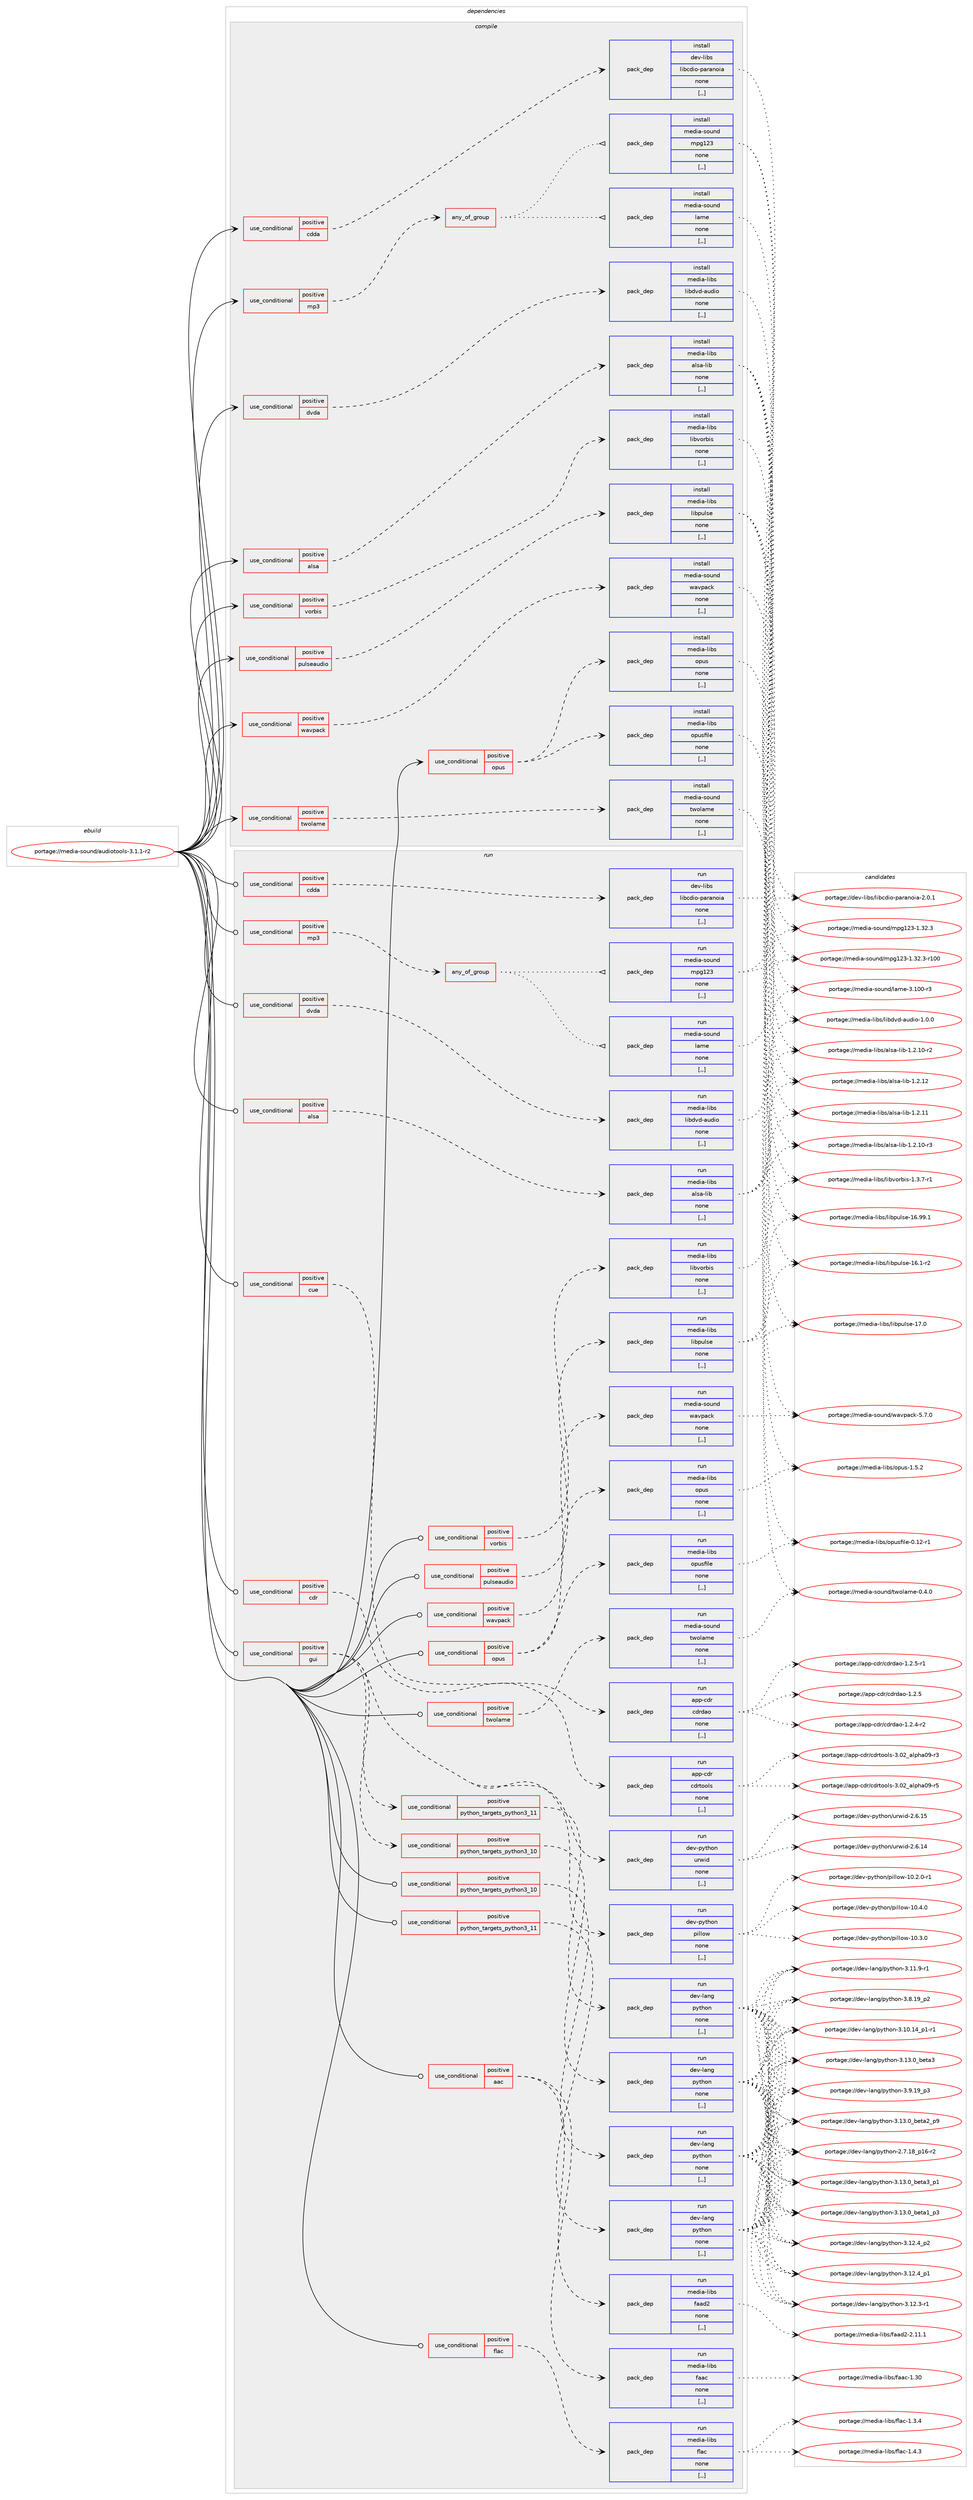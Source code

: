 digraph prolog {

# *************
# Graph options
# *************

newrank=true;
concentrate=true;
compound=true;
graph [rankdir=LR,fontname=Helvetica,fontsize=10,ranksep=1.5];#, ranksep=2.5, nodesep=0.2];
edge  [arrowhead=vee];
node  [fontname=Helvetica,fontsize=10];

# **********
# The ebuild
# **********

subgraph cluster_leftcol {
color=gray;
label=<<i>ebuild</i>>;
id [label="portage://media-sound/audiotools-3.1.1-r2", color=red, width=4, href="../media-sound/audiotools-3.1.1-r2.svg"];
}

# ****************
# The dependencies
# ****************

subgraph cluster_midcol {
color=gray;
label=<<i>dependencies</i>>;
subgraph cluster_compile {
fillcolor="#eeeeee";
style=filled;
label=<<i>compile</i>>;
subgraph cond78690 {
dependency311300 [label=<<TABLE BORDER="0" CELLBORDER="1" CELLSPACING="0" CELLPADDING="4"><TR><TD ROWSPAN="3" CELLPADDING="10">use_conditional</TD></TR><TR><TD>positive</TD></TR><TR><TD>alsa</TD></TR></TABLE>>, shape=none, color=red];
subgraph pack230165 {
dependency311301 [label=<<TABLE BORDER="0" CELLBORDER="1" CELLSPACING="0" CELLPADDING="4" WIDTH="220"><TR><TD ROWSPAN="6" CELLPADDING="30">pack_dep</TD></TR><TR><TD WIDTH="110">install</TD></TR><TR><TD>media-libs</TD></TR><TR><TD>alsa-lib</TD></TR><TR><TD>none</TD></TR><TR><TD>[,,]</TD></TR></TABLE>>, shape=none, color=blue];
}
dependency311300:e -> dependency311301:w [weight=20,style="dashed",arrowhead="vee"];
}
id:e -> dependency311300:w [weight=20,style="solid",arrowhead="vee"];
subgraph cond78691 {
dependency311302 [label=<<TABLE BORDER="0" CELLBORDER="1" CELLSPACING="0" CELLPADDING="4"><TR><TD ROWSPAN="3" CELLPADDING="10">use_conditional</TD></TR><TR><TD>positive</TD></TR><TR><TD>cdda</TD></TR></TABLE>>, shape=none, color=red];
subgraph pack230166 {
dependency311303 [label=<<TABLE BORDER="0" CELLBORDER="1" CELLSPACING="0" CELLPADDING="4" WIDTH="220"><TR><TD ROWSPAN="6" CELLPADDING="30">pack_dep</TD></TR><TR><TD WIDTH="110">install</TD></TR><TR><TD>dev-libs</TD></TR><TR><TD>libcdio-paranoia</TD></TR><TR><TD>none</TD></TR><TR><TD>[,,]</TD></TR></TABLE>>, shape=none, color=blue];
}
dependency311302:e -> dependency311303:w [weight=20,style="dashed",arrowhead="vee"];
}
id:e -> dependency311302:w [weight=20,style="solid",arrowhead="vee"];
subgraph cond78692 {
dependency311304 [label=<<TABLE BORDER="0" CELLBORDER="1" CELLSPACING="0" CELLPADDING="4"><TR><TD ROWSPAN="3" CELLPADDING="10">use_conditional</TD></TR><TR><TD>positive</TD></TR><TR><TD>dvda</TD></TR></TABLE>>, shape=none, color=red];
subgraph pack230167 {
dependency311305 [label=<<TABLE BORDER="0" CELLBORDER="1" CELLSPACING="0" CELLPADDING="4" WIDTH="220"><TR><TD ROWSPAN="6" CELLPADDING="30">pack_dep</TD></TR><TR><TD WIDTH="110">install</TD></TR><TR><TD>media-libs</TD></TR><TR><TD>libdvd-audio</TD></TR><TR><TD>none</TD></TR><TR><TD>[,,]</TD></TR></TABLE>>, shape=none, color=blue];
}
dependency311304:e -> dependency311305:w [weight=20,style="dashed",arrowhead="vee"];
}
id:e -> dependency311304:w [weight=20,style="solid",arrowhead="vee"];
subgraph cond78693 {
dependency311306 [label=<<TABLE BORDER="0" CELLBORDER="1" CELLSPACING="0" CELLPADDING="4"><TR><TD ROWSPAN="3" CELLPADDING="10">use_conditional</TD></TR><TR><TD>positive</TD></TR><TR><TD>mp3</TD></TR></TABLE>>, shape=none, color=red];
subgraph any2273 {
dependency311307 [label=<<TABLE BORDER="0" CELLBORDER="1" CELLSPACING="0" CELLPADDING="4"><TR><TD CELLPADDING="10">any_of_group</TD></TR></TABLE>>, shape=none, color=red];subgraph pack230168 {
dependency311308 [label=<<TABLE BORDER="0" CELLBORDER="1" CELLSPACING="0" CELLPADDING="4" WIDTH="220"><TR><TD ROWSPAN="6" CELLPADDING="30">pack_dep</TD></TR><TR><TD WIDTH="110">install</TD></TR><TR><TD>media-sound</TD></TR><TR><TD>mpg123</TD></TR><TR><TD>none</TD></TR><TR><TD>[,,]</TD></TR></TABLE>>, shape=none, color=blue];
}
dependency311307:e -> dependency311308:w [weight=20,style="dotted",arrowhead="oinv"];
subgraph pack230169 {
dependency311309 [label=<<TABLE BORDER="0" CELLBORDER="1" CELLSPACING="0" CELLPADDING="4" WIDTH="220"><TR><TD ROWSPAN="6" CELLPADDING="30">pack_dep</TD></TR><TR><TD WIDTH="110">install</TD></TR><TR><TD>media-sound</TD></TR><TR><TD>lame</TD></TR><TR><TD>none</TD></TR><TR><TD>[,,]</TD></TR></TABLE>>, shape=none, color=blue];
}
dependency311307:e -> dependency311309:w [weight=20,style="dotted",arrowhead="oinv"];
}
dependency311306:e -> dependency311307:w [weight=20,style="dashed",arrowhead="vee"];
}
id:e -> dependency311306:w [weight=20,style="solid",arrowhead="vee"];
subgraph cond78694 {
dependency311310 [label=<<TABLE BORDER="0" CELLBORDER="1" CELLSPACING="0" CELLPADDING="4"><TR><TD ROWSPAN="3" CELLPADDING="10">use_conditional</TD></TR><TR><TD>positive</TD></TR><TR><TD>opus</TD></TR></TABLE>>, shape=none, color=red];
subgraph pack230170 {
dependency311311 [label=<<TABLE BORDER="0" CELLBORDER="1" CELLSPACING="0" CELLPADDING="4" WIDTH="220"><TR><TD ROWSPAN="6" CELLPADDING="30">pack_dep</TD></TR><TR><TD WIDTH="110">install</TD></TR><TR><TD>media-libs</TD></TR><TR><TD>opus</TD></TR><TR><TD>none</TD></TR><TR><TD>[,,]</TD></TR></TABLE>>, shape=none, color=blue];
}
dependency311310:e -> dependency311311:w [weight=20,style="dashed",arrowhead="vee"];
subgraph pack230171 {
dependency311312 [label=<<TABLE BORDER="0" CELLBORDER="1" CELLSPACING="0" CELLPADDING="4" WIDTH="220"><TR><TD ROWSPAN="6" CELLPADDING="30">pack_dep</TD></TR><TR><TD WIDTH="110">install</TD></TR><TR><TD>media-libs</TD></TR><TR><TD>opusfile</TD></TR><TR><TD>none</TD></TR><TR><TD>[,,]</TD></TR></TABLE>>, shape=none, color=blue];
}
dependency311310:e -> dependency311312:w [weight=20,style="dashed",arrowhead="vee"];
}
id:e -> dependency311310:w [weight=20,style="solid",arrowhead="vee"];
subgraph cond78695 {
dependency311313 [label=<<TABLE BORDER="0" CELLBORDER="1" CELLSPACING="0" CELLPADDING="4"><TR><TD ROWSPAN="3" CELLPADDING="10">use_conditional</TD></TR><TR><TD>positive</TD></TR><TR><TD>pulseaudio</TD></TR></TABLE>>, shape=none, color=red];
subgraph pack230172 {
dependency311314 [label=<<TABLE BORDER="0" CELLBORDER="1" CELLSPACING="0" CELLPADDING="4" WIDTH="220"><TR><TD ROWSPAN="6" CELLPADDING="30">pack_dep</TD></TR><TR><TD WIDTH="110">install</TD></TR><TR><TD>media-libs</TD></TR><TR><TD>libpulse</TD></TR><TR><TD>none</TD></TR><TR><TD>[,,]</TD></TR></TABLE>>, shape=none, color=blue];
}
dependency311313:e -> dependency311314:w [weight=20,style="dashed",arrowhead="vee"];
}
id:e -> dependency311313:w [weight=20,style="solid",arrowhead="vee"];
subgraph cond78696 {
dependency311315 [label=<<TABLE BORDER="0" CELLBORDER="1" CELLSPACING="0" CELLPADDING="4"><TR><TD ROWSPAN="3" CELLPADDING="10">use_conditional</TD></TR><TR><TD>positive</TD></TR><TR><TD>twolame</TD></TR></TABLE>>, shape=none, color=red];
subgraph pack230173 {
dependency311316 [label=<<TABLE BORDER="0" CELLBORDER="1" CELLSPACING="0" CELLPADDING="4" WIDTH="220"><TR><TD ROWSPAN="6" CELLPADDING="30">pack_dep</TD></TR><TR><TD WIDTH="110">install</TD></TR><TR><TD>media-sound</TD></TR><TR><TD>twolame</TD></TR><TR><TD>none</TD></TR><TR><TD>[,,]</TD></TR></TABLE>>, shape=none, color=blue];
}
dependency311315:e -> dependency311316:w [weight=20,style="dashed",arrowhead="vee"];
}
id:e -> dependency311315:w [weight=20,style="solid",arrowhead="vee"];
subgraph cond78697 {
dependency311317 [label=<<TABLE BORDER="0" CELLBORDER="1" CELLSPACING="0" CELLPADDING="4"><TR><TD ROWSPAN="3" CELLPADDING="10">use_conditional</TD></TR><TR><TD>positive</TD></TR><TR><TD>vorbis</TD></TR></TABLE>>, shape=none, color=red];
subgraph pack230174 {
dependency311318 [label=<<TABLE BORDER="0" CELLBORDER="1" CELLSPACING="0" CELLPADDING="4" WIDTH="220"><TR><TD ROWSPAN="6" CELLPADDING="30">pack_dep</TD></TR><TR><TD WIDTH="110">install</TD></TR><TR><TD>media-libs</TD></TR><TR><TD>libvorbis</TD></TR><TR><TD>none</TD></TR><TR><TD>[,,]</TD></TR></TABLE>>, shape=none, color=blue];
}
dependency311317:e -> dependency311318:w [weight=20,style="dashed",arrowhead="vee"];
}
id:e -> dependency311317:w [weight=20,style="solid",arrowhead="vee"];
subgraph cond78698 {
dependency311319 [label=<<TABLE BORDER="0" CELLBORDER="1" CELLSPACING="0" CELLPADDING="4"><TR><TD ROWSPAN="3" CELLPADDING="10">use_conditional</TD></TR><TR><TD>positive</TD></TR><TR><TD>wavpack</TD></TR></TABLE>>, shape=none, color=red];
subgraph pack230175 {
dependency311320 [label=<<TABLE BORDER="0" CELLBORDER="1" CELLSPACING="0" CELLPADDING="4" WIDTH="220"><TR><TD ROWSPAN="6" CELLPADDING="30">pack_dep</TD></TR><TR><TD WIDTH="110">install</TD></TR><TR><TD>media-sound</TD></TR><TR><TD>wavpack</TD></TR><TR><TD>none</TD></TR><TR><TD>[,,]</TD></TR></TABLE>>, shape=none, color=blue];
}
dependency311319:e -> dependency311320:w [weight=20,style="dashed",arrowhead="vee"];
}
id:e -> dependency311319:w [weight=20,style="solid",arrowhead="vee"];
}
subgraph cluster_compileandrun {
fillcolor="#eeeeee";
style=filled;
label=<<i>compile and run</i>>;
}
subgraph cluster_run {
fillcolor="#eeeeee";
style=filled;
label=<<i>run</i>>;
subgraph cond78699 {
dependency311321 [label=<<TABLE BORDER="0" CELLBORDER="1" CELLSPACING="0" CELLPADDING="4"><TR><TD ROWSPAN="3" CELLPADDING="10">use_conditional</TD></TR><TR><TD>positive</TD></TR><TR><TD>aac</TD></TR></TABLE>>, shape=none, color=red];
subgraph pack230176 {
dependency311322 [label=<<TABLE BORDER="0" CELLBORDER="1" CELLSPACING="0" CELLPADDING="4" WIDTH="220"><TR><TD ROWSPAN="6" CELLPADDING="30">pack_dep</TD></TR><TR><TD WIDTH="110">run</TD></TR><TR><TD>media-libs</TD></TR><TR><TD>faad2</TD></TR><TR><TD>none</TD></TR><TR><TD>[,,]</TD></TR></TABLE>>, shape=none, color=blue];
}
dependency311321:e -> dependency311322:w [weight=20,style="dashed",arrowhead="vee"];
subgraph pack230177 {
dependency311323 [label=<<TABLE BORDER="0" CELLBORDER="1" CELLSPACING="0" CELLPADDING="4" WIDTH="220"><TR><TD ROWSPAN="6" CELLPADDING="30">pack_dep</TD></TR><TR><TD WIDTH="110">run</TD></TR><TR><TD>media-libs</TD></TR><TR><TD>faac</TD></TR><TR><TD>none</TD></TR><TR><TD>[,,]</TD></TR></TABLE>>, shape=none, color=blue];
}
dependency311321:e -> dependency311323:w [weight=20,style="dashed",arrowhead="vee"];
}
id:e -> dependency311321:w [weight=20,style="solid",arrowhead="odot"];
subgraph cond78700 {
dependency311324 [label=<<TABLE BORDER="0" CELLBORDER="1" CELLSPACING="0" CELLPADDING="4"><TR><TD ROWSPAN="3" CELLPADDING="10">use_conditional</TD></TR><TR><TD>positive</TD></TR><TR><TD>alsa</TD></TR></TABLE>>, shape=none, color=red];
subgraph pack230178 {
dependency311325 [label=<<TABLE BORDER="0" CELLBORDER="1" CELLSPACING="0" CELLPADDING="4" WIDTH="220"><TR><TD ROWSPAN="6" CELLPADDING="30">pack_dep</TD></TR><TR><TD WIDTH="110">run</TD></TR><TR><TD>media-libs</TD></TR><TR><TD>alsa-lib</TD></TR><TR><TD>none</TD></TR><TR><TD>[,,]</TD></TR></TABLE>>, shape=none, color=blue];
}
dependency311324:e -> dependency311325:w [weight=20,style="dashed",arrowhead="vee"];
}
id:e -> dependency311324:w [weight=20,style="solid",arrowhead="odot"];
subgraph cond78701 {
dependency311326 [label=<<TABLE BORDER="0" CELLBORDER="1" CELLSPACING="0" CELLPADDING="4"><TR><TD ROWSPAN="3" CELLPADDING="10">use_conditional</TD></TR><TR><TD>positive</TD></TR><TR><TD>cdda</TD></TR></TABLE>>, shape=none, color=red];
subgraph pack230179 {
dependency311327 [label=<<TABLE BORDER="0" CELLBORDER="1" CELLSPACING="0" CELLPADDING="4" WIDTH="220"><TR><TD ROWSPAN="6" CELLPADDING="30">pack_dep</TD></TR><TR><TD WIDTH="110">run</TD></TR><TR><TD>dev-libs</TD></TR><TR><TD>libcdio-paranoia</TD></TR><TR><TD>none</TD></TR><TR><TD>[,,]</TD></TR></TABLE>>, shape=none, color=blue];
}
dependency311326:e -> dependency311327:w [weight=20,style="dashed",arrowhead="vee"];
}
id:e -> dependency311326:w [weight=20,style="solid",arrowhead="odot"];
subgraph cond78702 {
dependency311328 [label=<<TABLE BORDER="0" CELLBORDER="1" CELLSPACING="0" CELLPADDING="4"><TR><TD ROWSPAN="3" CELLPADDING="10">use_conditional</TD></TR><TR><TD>positive</TD></TR><TR><TD>cdr</TD></TR></TABLE>>, shape=none, color=red];
subgraph pack230180 {
dependency311329 [label=<<TABLE BORDER="0" CELLBORDER="1" CELLSPACING="0" CELLPADDING="4" WIDTH="220"><TR><TD ROWSPAN="6" CELLPADDING="30">pack_dep</TD></TR><TR><TD WIDTH="110">run</TD></TR><TR><TD>app-cdr</TD></TR><TR><TD>cdrtools</TD></TR><TR><TD>none</TD></TR><TR><TD>[,,]</TD></TR></TABLE>>, shape=none, color=blue];
}
dependency311328:e -> dependency311329:w [weight=20,style="dashed",arrowhead="vee"];
}
id:e -> dependency311328:w [weight=20,style="solid",arrowhead="odot"];
subgraph cond78703 {
dependency311330 [label=<<TABLE BORDER="0" CELLBORDER="1" CELLSPACING="0" CELLPADDING="4"><TR><TD ROWSPAN="3" CELLPADDING="10">use_conditional</TD></TR><TR><TD>positive</TD></TR><TR><TD>cue</TD></TR></TABLE>>, shape=none, color=red];
subgraph pack230181 {
dependency311331 [label=<<TABLE BORDER="0" CELLBORDER="1" CELLSPACING="0" CELLPADDING="4" WIDTH="220"><TR><TD ROWSPAN="6" CELLPADDING="30">pack_dep</TD></TR><TR><TD WIDTH="110">run</TD></TR><TR><TD>app-cdr</TD></TR><TR><TD>cdrdao</TD></TR><TR><TD>none</TD></TR><TR><TD>[,,]</TD></TR></TABLE>>, shape=none, color=blue];
}
dependency311330:e -> dependency311331:w [weight=20,style="dashed",arrowhead="vee"];
}
id:e -> dependency311330:w [weight=20,style="solid",arrowhead="odot"];
subgraph cond78704 {
dependency311332 [label=<<TABLE BORDER="0" CELLBORDER="1" CELLSPACING="0" CELLPADDING="4"><TR><TD ROWSPAN="3" CELLPADDING="10">use_conditional</TD></TR><TR><TD>positive</TD></TR><TR><TD>dvda</TD></TR></TABLE>>, shape=none, color=red];
subgraph pack230182 {
dependency311333 [label=<<TABLE BORDER="0" CELLBORDER="1" CELLSPACING="0" CELLPADDING="4" WIDTH="220"><TR><TD ROWSPAN="6" CELLPADDING="30">pack_dep</TD></TR><TR><TD WIDTH="110">run</TD></TR><TR><TD>media-libs</TD></TR><TR><TD>libdvd-audio</TD></TR><TR><TD>none</TD></TR><TR><TD>[,,]</TD></TR></TABLE>>, shape=none, color=blue];
}
dependency311332:e -> dependency311333:w [weight=20,style="dashed",arrowhead="vee"];
}
id:e -> dependency311332:w [weight=20,style="solid",arrowhead="odot"];
subgraph cond78705 {
dependency311334 [label=<<TABLE BORDER="0" CELLBORDER="1" CELLSPACING="0" CELLPADDING="4"><TR><TD ROWSPAN="3" CELLPADDING="10">use_conditional</TD></TR><TR><TD>positive</TD></TR><TR><TD>flac</TD></TR></TABLE>>, shape=none, color=red];
subgraph pack230183 {
dependency311335 [label=<<TABLE BORDER="0" CELLBORDER="1" CELLSPACING="0" CELLPADDING="4" WIDTH="220"><TR><TD ROWSPAN="6" CELLPADDING="30">pack_dep</TD></TR><TR><TD WIDTH="110">run</TD></TR><TR><TD>media-libs</TD></TR><TR><TD>flac</TD></TR><TR><TD>none</TD></TR><TR><TD>[,,]</TD></TR></TABLE>>, shape=none, color=blue];
}
dependency311334:e -> dependency311335:w [weight=20,style="dashed",arrowhead="vee"];
}
id:e -> dependency311334:w [weight=20,style="solid",arrowhead="odot"];
subgraph cond78706 {
dependency311336 [label=<<TABLE BORDER="0" CELLBORDER="1" CELLSPACING="0" CELLPADDING="4"><TR><TD ROWSPAN="3" CELLPADDING="10">use_conditional</TD></TR><TR><TD>positive</TD></TR><TR><TD>gui</TD></TR></TABLE>>, shape=none, color=red];
subgraph cond78707 {
dependency311337 [label=<<TABLE BORDER="0" CELLBORDER="1" CELLSPACING="0" CELLPADDING="4"><TR><TD ROWSPAN="3" CELLPADDING="10">use_conditional</TD></TR><TR><TD>positive</TD></TR><TR><TD>python_targets_python3_10</TD></TR></TABLE>>, shape=none, color=red];
subgraph pack230184 {
dependency311338 [label=<<TABLE BORDER="0" CELLBORDER="1" CELLSPACING="0" CELLPADDING="4" WIDTH="220"><TR><TD ROWSPAN="6" CELLPADDING="30">pack_dep</TD></TR><TR><TD WIDTH="110">run</TD></TR><TR><TD>dev-lang</TD></TR><TR><TD>python</TD></TR><TR><TD>none</TD></TR><TR><TD>[,,]</TD></TR></TABLE>>, shape=none, color=blue];
}
dependency311337:e -> dependency311338:w [weight=20,style="dashed",arrowhead="vee"];
}
dependency311336:e -> dependency311337:w [weight=20,style="dashed",arrowhead="vee"];
subgraph cond78708 {
dependency311339 [label=<<TABLE BORDER="0" CELLBORDER="1" CELLSPACING="0" CELLPADDING="4"><TR><TD ROWSPAN="3" CELLPADDING="10">use_conditional</TD></TR><TR><TD>positive</TD></TR><TR><TD>python_targets_python3_11</TD></TR></TABLE>>, shape=none, color=red];
subgraph pack230185 {
dependency311340 [label=<<TABLE BORDER="0" CELLBORDER="1" CELLSPACING="0" CELLPADDING="4" WIDTH="220"><TR><TD ROWSPAN="6" CELLPADDING="30">pack_dep</TD></TR><TR><TD WIDTH="110">run</TD></TR><TR><TD>dev-lang</TD></TR><TR><TD>python</TD></TR><TR><TD>none</TD></TR><TR><TD>[,,]</TD></TR></TABLE>>, shape=none, color=blue];
}
dependency311339:e -> dependency311340:w [weight=20,style="dashed",arrowhead="vee"];
}
dependency311336:e -> dependency311339:w [weight=20,style="dashed",arrowhead="vee"];
subgraph pack230186 {
dependency311341 [label=<<TABLE BORDER="0" CELLBORDER="1" CELLSPACING="0" CELLPADDING="4" WIDTH="220"><TR><TD ROWSPAN="6" CELLPADDING="30">pack_dep</TD></TR><TR><TD WIDTH="110">run</TD></TR><TR><TD>dev-python</TD></TR><TR><TD>pillow</TD></TR><TR><TD>none</TD></TR><TR><TD>[,,]</TD></TR></TABLE>>, shape=none, color=blue];
}
dependency311336:e -> dependency311341:w [weight=20,style="dashed",arrowhead="vee"];
subgraph pack230187 {
dependency311342 [label=<<TABLE BORDER="0" CELLBORDER="1" CELLSPACING="0" CELLPADDING="4" WIDTH="220"><TR><TD ROWSPAN="6" CELLPADDING="30">pack_dep</TD></TR><TR><TD WIDTH="110">run</TD></TR><TR><TD>dev-python</TD></TR><TR><TD>urwid</TD></TR><TR><TD>none</TD></TR><TR><TD>[,,]</TD></TR></TABLE>>, shape=none, color=blue];
}
dependency311336:e -> dependency311342:w [weight=20,style="dashed",arrowhead="vee"];
}
id:e -> dependency311336:w [weight=20,style="solid",arrowhead="odot"];
subgraph cond78709 {
dependency311343 [label=<<TABLE BORDER="0" CELLBORDER="1" CELLSPACING="0" CELLPADDING="4"><TR><TD ROWSPAN="3" CELLPADDING="10">use_conditional</TD></TR><TR><TD>positive</TD></TR><TR><TD>mp3</TD></TR></TABLE>>, shape=none, color=red];
subgraph any2274 {
dependency311344 [label=<<TABLE BORDER="0" CELLBORDER="1" CELLSPACING="0" CELLPADDING="4"><TR><TD CELLPADDING="10">any_of_group</TD></TR></TABLE>>, shape=none, color=red];subgraph pack230188 {
dependency311345 [label=<<TABLE BORDER="0" CELLBORDER="1" CELLSPACING="0" CELLPADDING="4" WIDTH="220"><TR><TD ROWSPAN="6" CELLPADDING="30">pack_dep</TD></TR><TR><TD WIDTH="110">run</TD></TR><TR><TD>media-sound</TD></TR><TR><TD>mpg123</TD></TR><TR><TD>none</TD></TR><TR><TD>[,,]</TD></TR></TABLE>>, shape=none, color=blue];
}
dependency311344:e -> dependency311345:w [weight=20,style="dotted",arrowhead="oinv"];
subgraph pack230189 {
dependency311346 [label=<<TABLE BORDER="0" CELLBORDER="1" CELLSPACING="0" CELLPADDING="4" WIDTH="220"><TR><TD ROWSPAN="6" CELLPADDING="30">pack_dep</TD></TR><TR><TD WIDTH="110">run</TD></TR><TR><TD>media-sound</TD></TR><TR><TD>lame</TD></TR><TR><TD>none</TD></TR><TR><TD>[,,]</TD></TR></TABLE>>, shape=none, color=blue];
}
dependency311344:e -> dependency311346:w [weight=20,style="dotted",arrowhead="oinv"];
}
dependency311343:e -> dependency311344:w [weight=20,style="dashed",arrowhead="vee"];
}
id:e -> dependency311343:w [weight=20,style="solid",arrowhead="odot"];
subgraph cond78710 {
dependency311347 [label=<<TABLE BORDER="0" CELLBORDER="1" CELLSPACING="0" CELLPADDING="4"><TR><TD ROWSPAN="3" CELLPADDING="10">use_conditional</TD></TR><TR><TD>positive</TD></TR><TR><TD>opus</TD></TR></TABLE>>, shape=none, color=red];
subgraph pack230190 {
dependency311348 [label=<<TABLE BORDER="0" CELLBORDER="1" CELLSPACING="0" CELLPADDING="4" WIDTH="220"><TR><TD ROWSPAN="6" CELLPADDING="30">pack_dep</TD></TR><TR><TD WIDTH="110">run</TD></TR><TR><TD>media-libs</TD></TR><TR><TD>opus</TD></TR><TR><TD>none</TD></TR><TR><TD>[,,]</TD></TR></TABLE>>, shape=none, color=blue];
}
dependency311347:e -> dependency311348:w [weight=20,style="dashed",arrowhead="vee"];
subgraph pack230191 {
dependency311349 [label=<<TABLE BORDER="0" CELLBORDER="1" CELLSPACING="0" CELLPADDING="4" WIDTH="220"><TR><TD ROWSPAN="6" CELLPADDING="30">pack_dep</TD></TR><TR><TD WIDTH="110">run</TD></TR><TR><TD>media-libs</TD></TR><TR><TD>opusfile</TD></TR><TR><TD>none</TD></TR><TR><TD>[,,]</TD></TR></TABLE>>, shape=none, color=blue];
}
dependency311347:e -> dependency311349:w [weight=20,style="dashed",arrowhead="vee"];
}
id:e -> dependency311347:w [weight=20,style="solid",arrowhead="odot"];
subgraph cond78711 {
dependency311350 [label=<<TABLE BORDER="0" CELLBORDER="1" CELLSPACING="0" CELLPADDING="4"><TR><TD ROWSPAN="3" CELLPADDING="10">use_conditional</TD></TR><TR><TD>positive</TD></TR><TR><TD>pulseaudio</TD></TR></TABLE>>, shape=none, color=red];
subgraph pack230192 {
dependency311351 [label=<<TABLE BORDER="0" CELLBORDER="1" CELLSPACING="0" CELLPADDING="4" WIDTH="220"><TR><TD ROWSPAN="6" CELLPADDING="30">pack_dep</TD></TR><TR><TD WIDTH="110">run</TD></TR><TR><TD>media-libs</TD></TR><TR><TD>libpulse</TD></TR><TR><TD>none</TD></TR><TR><TD>[,,]</TD></TR></TABLE>>, shape=none, color=blue];
}
dependency311350:e -> dependency311351:w [weight=20,style="dashed",arrowhead="vee"];
}
id:e -> dependency311350:w [weight=20,style="solid",arrowhead="odot"];
subgraph cond78712 {
dependency311352 [label=<<TABLE BORDER="0" CELLBORDER="1" CELLSPACING="0" CELLPADDING="4"><TR><TD ROWSPAN="3" CELLPADDING="10">use_conditional</TD></TR><TR><TD>positive</TD></TR><TR><TD>python_targets_python3_10</TD></TR></TABLE>>, shape=none, color=red];
subgraph pack230193 {
dependency311353 [label=<<TABLE BORDER="0" CELLBORDER="1" CELLSPACING="0" CELLPADDING="4" WIDTH="220"><TR><TD ROWSPAN="6" CELLPADDING="30">pack_dep</TD></TR><TR><TD WIDTH="110">run</TD></TR><TR><TD>dev-lang</TD></TR><TR><TD>python</TD></TR><TR><TD>none</TD></TR><TR><TD>[,,]</TD></TR></TABLE>>, shape=none, color=blue];
}
dependency311352:e -> dependency311353:w [weight=20,style="dashed",arrowhead="vee"];
}
id:e -> dependency311352:w [weight=20,style="solid",arrowhead="odot"];
subgraph cond78713 {
dependency311354 [label=<<TABLE BORDER="0" CELLBORDER="1" CELLSPACING="0" CELLPADDING="4"><TR><TD ROWSPAN="3" CELLPADDING="10">use_conditional</TD></TR><TR><TD>positive</TD></TR><TR><TD>python_targets_python3_11</TD></TR></TABLE>>, shape=none, color=red];
subgraph pack230194 {
dependency311355 [label=<<TABLE BORDER="0" CELLBORDER="1" CELLSPACING="0" CELLPADDING="4" WIDTH="220"><TR><TD ROWSPAN="6" CELLPADDING="30">pack_dep</TD></TR><TR><TD WIDTH="110">run</TD></TR><TR><TD>dev-lang</TD></TR><TR><TD>python</TD></TR><TR><TD>none</TD></TR><TR><TD>[,,]</TD></TR></TABLE>>, shape=none, color=blue];
}
dependency311354:e -> dependency311355:w [weight=20,style="dashed",arrowhead="vee"];
}
id:e -> dependency311354:w [weight=20,style="solid",arrowhead="odot"];
subgraph cond78714 {
dependency311356 [label=<<TABLE BORDER="0" CELLBORDER="1" CELLSPACING="0" CELLPADDING="4"><TR><TD ROWSPAN="3" CELLPADDING="10">use_conditional</TD></TR><TR><TD>positive</TD></TR><TR><TD>twolame</TD></TR></TABLE>>, shape=none, color=red];
subgraph pack230195 {
dependency311357 [label=<<TABLE BORDER="0" CELLBORDER="1" CELLSPACING="0" CELLPADDING="4" WIDTH="220"><TR><TD ROWSPAN="6" CELLPADDING="30">pack_dep</TD></TR><TR><TD WIDTH="110">run</TD></TR><TR><TD>media-sound</TD></TR><TR><TD>twolame</TD></TR><TR><TD>none</TD></TR><TR><TD>[,,]</TD></TR></TABLE>>, shape=none, color=blue];
}
dependency311356:e -> dependency311357:w [weight=20,style="dashed",arrowhead="vee"];
}
id:e -> dependency311356:w [weight=20,style="solid",arrowhead="odot"];
subgraph cond78715 {
dependency311358 [label=<<TABLE BORDER="0" CELLBORDER="1" CELLSPACING="0" CELLPADDING="4"><TR><TD ROWSPAN="3" CELLPADDING="10">use_conditional</TD></TR><TR><TD>positive</TD></TR><TR><TD>vorbis</TD></TR></TABLE>>, shape=none, color=red];
subgraph pack230196 {
dependency311359 [label=<<TABLE BORDER="0" CELLBORDER="1" CELLSPACING="0" CELLPADDING="4" WIDTH="220"><TR><TD ROWSPAN="6" CELLPADDING="30">pack_dep</TD></TR><TR><TD WIDTH="110">run</TD></TR><TR><TD>media-libs</TD></TR><TR><TD>libvorbis</TD></TR><TR><TD>none</TD></TR><TR><TD>[,,]</TD></TR></TABLE>>, shape=none, color=blue];
}
dependency311358:e -> dependency311359:w [weight=20,style="dashed",arrowhead="vee"];
}
id:e -> dependency311358:w [weight=20,style="solid",arrowhead="odot"];
subgraph cond78716 {
dependency311360 [label=<<TABLE BORDER="0" CELLBORDER="1" CELLSPACING="0" CELLPADDING="4"><TR><TD ROWSPAN="3" CELLPADDING="10">use_conditional</TD></TR><TR><TD>positive</TD></TR><TR><TD>wavpack</TD></TR></TABLE>>, shape=none, color=red];
subgraph pack230197 {
dependency311361 [label=<<TABLE BORDER="0" CELLBORDER="1" CELLSPACING="0" CELLPADDING="4" WIDTH="220"><TR><TD ROWSPAN="6" CELLPADDING="30">pack_dep</TD></TR><TR><TD WIDTH="110">run</TD></TR><TR><TD>media-sound</TD></TR><TR><TD>wavpack</TD></TR><TR><TD>none</TD></TR><TR><TD>[,,]</TD></TR></TABLE>>, shape=none, color=blue];
}
dependency311360:e -> dependency311361:w [weight=20,style="dashed",arrowhead="vee"];
}
id:e -> dependency311360:w [weight=20,style="solid",arrowhead="odot"];
}
}

# **************
# The candidates
# **************

subgraph cluster_choices {
rank=same;
color=gray;
label=<<i>candidates</i>>;

subgraph choice230165 {
color=black;
nodesep=1;
choice109101100105974510810598115479710811597451081059845494650464950 [label="portage://media-libs/alsa-lib-1.2.12", color=red, width=4,href="../media-libs/alsa-lib-1.2.12.svg"];
choice109101100105974510810598115479710811597451081059845494650464949 [label="portage://media-libs/alsa-lib-1.2.11", color=red, width=4,href="../media-libs/alsa-lib-1.2.11.svg"];
choice1091011001059745108105981154797108115974510810598454946504649484511451 [label="portage://media-libs/alsa-lib-1.2.10-r3", color=red, width=4,href="../media-libs/alsa-lib-1.2.10-r3.svg"];
choice1091011001059745108105981154797108115974510810598454946504649484511450 [label="portage://media-libs/alsa-lib-1.2.10-r2", color=red, width=4,href="../media-libs/alsa-lib-1.2.10-r2.svg"];
dependency311301:e -> choice109101100105974510810598115479710811597451081059845494650464950:w [style=dotted,weight="100"];
dependency311301:e -> choice109101100105974510810598115479710811597451081059845494650464949:w [style=dotted,weight="100"];
dependency311301:e -> choice1091011001059745108105981154797108115974510810598454946504649484511451:w [style=dotted,weight="100"];
dependency311301:e -> choice1091011001059745108105981154797108115974510810598454946504649484511450:w [style=dotted,weight="100"];
}
subgraph choice230166 {
color=black;
nodesep=1;
choice100101118451081059811547108105989910010511145112971149711011110597455046484649 [label="portage://dev-libs/libcdio-paranoia-2.0.1", color=red, width=4,href="../dev-libs/libcdio-paranoia-2.0.1.svg"];
dependency311303:e -> choice100101118451081059811547108105989910010511145112971149711011110597455046484649:w [style=dotted,weight="100"];
}
subgraph choice230167 {
color=black;
nodesep=1;
choice10910110010597451081059811547108105981001181004597117100105111454946484648 [label="portage://media-libs/libdvd-audio-1.0.0", color=red, width=4,href="../media-libs/libdvd-audio-1.0.0.svg"];
dependency311305:e -> choice10910110010597451081059811547108105981001181004597117100105111454946484648:w [style=dotted,weight="100"];
}
subgraph choice230168 {
color=black;
nodesep=1;
choice1091011001059745115111117110100471091121034950514549465150465145114494848 [label="portage://media-sound/mpg123-1.32.3-r100", color=red, width=4,href="../media-sound/mpg123-1.32.3-r100.svg"];
choice10910110010597451151111171101004710911210349505145494651504651 [label="portage://media-sound/mpg123-1.32.3", color=red, width=4,href="../media-sound/mpg123-1.32.3.svg"];
dependency311308:e -> choice1091011001059745115111117110100471091121034950514549465150465145114494848:w [style=dotted,weight="100"];
dependency311308:e -> choice10910110010597451151111171101004710911210349505145494651504651:w [style=dotted,weight="100"];
}
subgraph choice230169 {
color=black;
nodesep=1;
choice109101100105974511511111711010047108971091014551464948484511451 [label="portage://media-sound/lame-3.100-r3", color=red, width=4,href="../media-sound/lame-3.100-r3.svg"];
dependency311309:e -> choice109101100105974511511111711010047108971091014551464948484511451:w [style=dotted,weight="100"];
}
subgraph choice230170 {
color=black;
nodesep=1;
choice10910110010597451081059811547111112117115454946534650 [label="portage://media-libs/opus-1.5.2", color=red, width=4,href="../media-libs/opus-1.5.2.svg"];
dependency311311:e -> choice10910110010597451081059811547111112117115454946534650:w [style=dotted,weight="100"];
}
subgraph choice230171 {
color=black;
nodesep=1;
choice1091011001059745108105981154711111211711510210510810145484649504511449 [label="portage://media-libs/opusfile-0.12-r1", color=red, width=4,href="../media-libs/opusfile-0.12-r1.svg"];
dependency311312:e -> choice1091011001059745108105981154711111211711510210510810145484649504511449:w [style=dotted,weight="100"];
}
subgraph choice230172 {
color=black;
nodesep=1;
choice10910110010597451081059811547108105981121171081151014549554648 [label="portage://media-libs/libpulse-17.0", color=red, width=4,href="../media-libs/libpulse-17.0.svg"];
choice10910110010597451081059811547108105981121171081151014549544657574649 [label="portage://media-libs/libpulse-16.99.1", color=red, width=4,href="../media-libs/libpulse-16.99.1.svg"];
choice109101100105974510810598115471081059811211710811510145495446494511450 [label="portage://media-libs/libpulse-16.1-r2", color=red, width=4,href="../media-libs/libpulse-16.1-r2.svg"];
dependency311314:e -> choice10910110010597451081059811547108105981121171081151014549554648:w [style=dotted,weight="100"];
dependency311314:e -> choice10910110010597451081059811547108105981121171081151014549544657574649:w [style=dotted,weight="100"];
dependency311314:e -> choice109101100105974510810598115471081059811211710811510145495446494511450:w [style=dotted,weight="100"];
}
subgraph choice230173 {
color=black;
nodesep=1;
choice10910110010597451151111171101004711611911110897109101454846524648 [label="portage://media-sound/twolame-0.4.0", color=red, width=4,href="../media-sound/twolame-0.4.0.svg"];
dependency311316:e -> choice10910110010597451151111171101004711611911110897109101454846524648:w [style=dotted,weight="100"];
}
subgraph choice230174 {
color=black;
nodesep=1;
choice1091011001059745108105981154710810598118111114981051154549465146554511449 [label="portage://media-libs/libvorbis-1.3.7-r1", color=red, width=4,href="../media-libs/libvorbis-1.3.7-r1.svg"];
dependency311318:e -> choice1091011001059745108105981154710810598118111114981051154549465146554511449:w [style=dotted,weight="100"];
}
subgraph choice230175 {
color=black;
nodesep=1;
choice109101100105974511511111711010047119971181129799107455346554648 [label="portage://media-sound/wavpack-5.7.0", color=red, width=4,href="../media-sound/wavpack-5.7.0.svg"];
dependency311320:e -> choice109101100105974511511111711010047119971181129799107455346554648:w [style=dotted,weight="100"];
}
subgraph choice230176 {
color=black;
nodesep=1;
choice1091011001059745108105981154710297971005045504649494649 [label="portage://media-libs/faad2-2.11.1", color=red, width=4,href="../media-libs/faad2-2.11.1.svg"];
dependency311322:e -> choice1091011001059745108105981154710297971005045504649494649:w [style=dotted,weight="100"];
}
subgraph choice230177 {
color=black;
nodesep=1;
choice109101100105974510810598115471029797994549465148 [label="portage://media-libs/faac-1.30", color=red, width=4,href="../media-libs/faac-1.30.svg"];
dependency311323:e -> choice109101100105974510810598115471029797994549465148:w [style=dotted,weight="100"];
}
subgraph choice230178 {
color=black;
nodesep=1;
choice109101100105974510810598115479710811597451081059845494650464950 [label="portage://media-libs/alsa-lib-1.2.12", color=red, width=4,href="../media-libs/alsa-lib-1.2.12.svg"];
choice109101100105974510810598115479710811597451081059845494650464949 [label="portage://media-libs/alsa-lib-1.2.11", color=red, width=4,href="../media-libs/alsa-lib-1.2.11.svg"];
choice1091011001059745108105981154797108115974510810598454946504649484511451 [label="portage://media-libs/alsa-lib-1.2.10-r3", color=red, width=4,href="../media-libs/alsa-lib-1.2.10-r3.svg"];
choice1091011001059745108105981154797108115974510810598454946504649484511450 [label="portage://media-libs/alsa-lib-1.2.10-r2", color=red, width=4,href="../media-libs/alsa-lib-1.2.10-r2.svg"];
dependency311325:e -> choice109101100105974510810598115479710811597451081059845494650464950:w [style=dotted,weight="100"];
dependency311325:e -> choice109101100105974510810598115479710811597451081059845494650464949:w [style=dotted,weight="100"];
dependency311325:e -> choice1091011001059745108105981154797108115974510810598454946504649484511451:w [style=dotted,weight="100"];
dependency311325:e -> choice1091011001059745108105981154797108115974510810598454946504649484511450:w [style=dotted,weight="100"];
}
subgraph choice230179 {
color=black;
nodesep=1;
choice100101118451081059811547108105989910010511145112971149711011110597455046484649 [label="portage://dev-libs/libcdio-paranoia-2.0.1", color=red, width=4,href="../dev-libs/libcdio-paranoia-2.0.1.svg"];
dependency311327:e -> choice100101118451081059811547108105989910010511145112971149711011110597455046484649:w [style=dotted,weight="100"];
}
subgraph choice230180 {
color=black;
nodesep=1;
choice9711211245991001144799100114116111111108115455146485095971081121049748574511453 [label="portage://app-cdr/cdrtools-3.02_alpha09-r5", color=red, width=4,href="../app-cdr/cdrtools-3.02_alpha09-r5.svg"];
choice9711211245991001144799100114116111111108115455146485095971081121049748574511451 [label="portage://app-cdr/cdrtools-3.02_alpha09-r3", color=red, width=4,href="../app-cdr/cdrtools-3.02_alpha09-r3.svg"];
dependency311329:e -> choice9711211245991001144799100114116111111108115455146485095971081121049748574511453:w [style=dotted,weight="100"];
dependency311329:e -> choice9711211245991001144799100114116111111108115455146485095971081121049748574511451:w [style=dotted,weight="100"];
}
subgraph choice230181 {
color=black;
nodesep=1;
choice9711211245991001144799100114100971114549465046534511449 [label="portage://app-cdr/cdrdao-1.2.5-r1", color=red, width=4,href="../app-cdr/cdrdao-1.2.5-r1.svg"];
choice971121124599100114479910011410097111454946504653 [label="portage://app-cdr/cdrdao-1.2.5", color=red, width=4,href="../app-cdr/cdrdao-1.2.5.svg"];
choice9711211245991001144799100114100971114549465046524511450 [label="portage://app-cdr/cdrdao-1.2.4-r2", color=red, width=4,href="../app-cdr/cdrdao-1.2.4-r2.svg"];
dependency311331:e -> choice9711211245991001144799100114100971114549465046534511449:w [style=dotted,weight="100"];
dependency311331:e -> choice971121124599100114479910011410097111454946504653:w [style=dotted,weight="100"];
dependency311331:e -> choice9711211245991001144799100114100971114549465046524511450:w [style=dotted,weight="100"];
}
subgraph choice230182 {
color=black;
nodesep=1;
choice10910110010597451081059811547108105981001181004597117100105111454946484648 [label="portage://media-libs/libdvd-audio-1.0.0", color=red, width=4,href="../media-libs/libdvd-audio-1.0.0.svg"];
dependency311333:e -> choice10910110010597451081059811547108105981001181004597117100105111454946484648:w [style=dotted,weight="100"];
}
subgraph choice230183 {
color=black;
nodesep=1;
choice109101100105974510810598115471021089799454946524651 [label="portage://media-libs/flac-1.4.3", color=red, width=4,href="../media-libs/flac-1.4.3.svg"];
choice109101100105974510810598115471021089799454946514652 [label="portage://media-libs/flac-1.3.4", color=red, width=4,href="../media-libs/flac-1.3.4.svg"];
dependency311335:e -> choice109101100105974510810598115471021089799454946524651:w [style=dotted,weight="100"];
dependency311335:e -> choice109101100105974510810598115471021089799454946514652:w [style=dotted,weight="100"];
}
subgraph choice230184 {
color=black;
nodesep=1;
choice10010111845108971101034711212111610411111045514649514648959810111697519511249 [label="portage://dev-lang/python-3.13.0_beta3_p1", color=red, width=4,href="../dev-lang/python-3.13.0_beta3_p1.svg"];
choice1001011184510897110103471121211161041111104551464951464895981011169751 [label="portage://dev-lang/python-3.13.0_beta3", color=red, width=4,href="../dev-lang/python-3.13.0_beta3.svg"];
choice10010111845108971101034711212111610411111045514649514648959810111697509511257 [label="portage://dev-lang/python-3.13.0_beta2_p9", color=red, width=4,href="../dev-lang/python-3.13.0_beta2_p9.svg"];
choice10010111845108971101034711212111610411111045514649514648959810111697499511251 [label="portage://dev-lang/python-3.13.0_beta1_p3", color=red, width=4,href="../dev-lang/python-3.13.0_beta1_p3.svg"];
choice100101118451089711010347112121116104111110455146495046529511250 [label="portage://dev-lang/python-3.12.4_p2", color=red, width=4,href="../dev-lang/python-3.12.4_p2.svg"];
choice100101118451089711010347112121116104111110455146495046529511249 [label="portage://dev-lang/python-3.12.4_p1", color=red, width=4,href="../dev-lang/python-3.12.4_p1.svg"];
choice100101118451089711010347112121116104111110455146495046514511449 [label="portage://dev-lang/python-3.12.3-r1", color=red, width=4,href="../dev-lang/python-3.12.3-r1.svg"];
choice100101118451089711010347112121116104111110455146494946574511449 [label="portage://dev-lang/python-3.11.9-r1", color=red, width=4,href="../dev-lang/python-3.11.9-r1.svg"];
choice100101118451089711010347112121116104111110455146494846495295112494511449 [label="portage://dev-lang/python-3.10.14_p1-r1", color=red, width=4,href="../dev-lang/python-3.10.14_p1-r1.svg"];
choice100101118451089711010347112121116104111110455146574649579511251 [label="portage://dev-lang/python-3.9.19_p3", color=red, width=4,href="../dev-lang/python-3.9.19_p3.svg"];
choice100101118451089711010347112121116104111110455146564649579511250 [label="portage://dev-lang/python-3.8.19_p2", color=red, width=4,href="../dev-lang/python-3.8.19_p2.svg"];
choice100101118451089711010347112121116104111110455046554649569511249544511450 [label="portage://dev-lang/python-2.7.18_p16-r2", color=red, width=4,href="../dev-lang/python-2.7.18_p16-r2.svg"];
dependency311338:e -> choice10010111845108971101034711212111610411111045514649514648959810111697519511249:w [style=dotted,weight="100"];
dependency311338:e -> choice1001011184510897110103471121211161041111104551464951464895981011169751:w [style=dotted,weight="100"];
dependency311338:e -> choice10010111845108971101034711212111610411111045514649514648959810111697509511257:w [style=dotted,weight="100"];
dependency311338:e -> choice10010111845108971101034711212111610411111045514649514648959810111697499511251:w [style=dotted,weight="100"];
dependency311338:e -> choice100101118451089711010347112121116104111110455146495046529511250:w [style=dotted,weight="100"];
dependency311338:e -> choice100101118451089711010347112121116104111110455146495046529511249:w [style=dotted,weight="100"];
dependency311338:e -> choice100101118451089711010347112121116104111110455146495046514511449:w [style=dotted,weight="100"];
dependency311338:e -> choice100101118451089711010347112121116104111110455146494946574511449:w [style=dotted,weight="100"];
dependency311338:e -> choice100101118451089711010347112121116104111110455146494846495295112494511449:w [style=dotted,weight="100"];
dependency311338:e -> choice100101118451089711010347112121116104111110455146574649579511251:w [style=dotted,weight="100"];
dependency311338:e -> choice100101118451089711010347112121116104111110455146564649579511250:w [style=dotted,weight="100"];
dependency311338:e -> choice100101118451089711010347112121116104111110455046554649569511249544511450:w [style=dotted,weight="100"];
}
subgraph choice230185 {
color=black;
nodesep=1;
choice10010111845108971101034711212111610411111045514649514648959810111697519511249 [label="portage://dev-lang/python-3.13.0_beta3_p1", color=red, width=4,href="../dev-lang/python-3.13.0_beta3_p1.svg"];
choice1001011184510897110103471121211161041111104551464951464895981011169751 [label="portage://dev-lang/python-3.13.0_beta3", color=red, width=4,href="../dev-lang/python-3.13.0_beta3.svg"];
choice10010111845108971101034711212111610411111045514649514648959810111697509511257 [label="portage://dev-lang/python-3.13.0_beta2_p9", color=red, width=4,href="../dev-lang/python-3.13.0_beta2_p9.svg"];
choice10010111845108971101034711212111610411111045514649514648959810111697499511251 [label="portage://dev-lang/python-3.13.0_beta1_p3", color=red, width=4,href="../dev-lang/python-3.13.0_beta1_p3.svg"];
choice100101118451089711010347112121116104111110455146495046529511250 [label="portage://dev-lang/python-3.12.4_p2", color=red, width=4,href="../dev-lang/python-3.12.4_p2.svg"];
choice100101118451089711010347112121116104111110455146495046529511249 [label="portage://dev-lang/python-3.12.4_p1", color=red, width=4,href="../dev-lang/python-3.12.4_p1.svg"];
choice100101118451089711010347112121116104111110455146495046514511449 [label="portage://dev-lang/python-3.12.3-r1", color=red, width=4,href="../dev-lang/python-3.12.3-r1.svg"];
choice100101118451089711010347112121116104111110455146494946574511449 [label="portage://dev-lang/python-3.11.9-r1", color=red, width=4,href="../dev-lang/python-3.11.9-r1.svg"];
choice100101118451089711010347112121116104111110455146494846495295112494511449 [label="portage://dev-lang/python-3.10.14_p1-r1", color=red, width=4,href="../dev-lang/python-3.10.14_p1-r1.svg"];
choice100101118451089711010347112121116104111110455146574649579511251 [label="portage://dev-lang/python-3.9.19_p3", color=red, width=4,href="../dev-lang/python-3.9.19_p3.svg"];
choice100101118451089711010347112121116104111110455146564649579511250 [label="portage://dev-lang/python-3.8.19_p2", color=red, width=4,href="../dev-lang/python-3.8.19_p2.svg"];
choice100101118451089711010347112121116104111110455046554649569511249544511450 [label="portage://dev-lang/python-2.7.18_p16-r2", color=red, width=4,href="../dev-lang/python-2.7.18_p16-r2.svg"];
dependency311340:e -> choice10010111845108971101034711212111610411111045514649514648959810111697519511249:w [style=dotted,weight="100"];
dependency311340:e -> choice1001011184510897110103471121211161041111104551464951464895981011169751:w [style=dotted,weight="100"];
dependency311340:e -> choice10010111845108971101034711212111610411111045514649514648959810111697509511257:w [style=dotted,weight="100"];
dependency311340:e -> choice10010111845108971101034711212111610411111045514649514648959810111697499511251:w [style=dotted,weight="100"];
dependency311340:e -> choice100101118451089711010347112121116104111110455146495046529511250:w [style=dotted,weight="100"];
dependency311340:e -> choice100101118451089711010347112121116104111110455146495046529511249:w [style=dotted,weight="100"];
dependency311340:e -> choice100101118451089711010347112121116104111110455146495046514511449:w [style=dotted,weight="100"];
dependency311340:e -> choice100101118451089711010347112121116104111110455146494946574511449:w [style=dotted,weight="100"];
dependency311340:e -> choice100101118451089711010347112121116104111110455146494846495295112494511449:w [style=dotted,weight="100"];
dependency311340:e -> choice100101118451089711010347112121116104111110455146574649579511251:w [style=dotted,weight="100"];
dependency311340:e -> choice100101118451089711010347112121116104111110455146564649579511250:w [style=dotted,weight="100"];
dependency311340:e -> choice100101118451089711010347112121116104111110455046554649569511249544511450:w [style=dotted,weight="100"];
}
subgraph choice230186 {
color=black;
nodesep=1;
choice100101118451121211161041111104711210510810811111945494846524648 [label="portage://dev-python/pillow-10.4.0", color=red, width=4,href="../dev-python/pillow-10.4.0.svg"];
choice100101118451121211161041111104711210510810811111945494846514648 [label="portage://dev-python/pillow-10.3.0", color=red, width=4,href="../dev-python/pillow-10.3.0.svg"];
choice1001011184511212111610411111047112105108108111119454948465046484511449 [label="portage://dev-python/pillow-10.2.0-r1", color=red, width=4,href="../dev-python/pillow-10.2.0-r1.svg"];
dependency311341:e -> choice100101118451121211161041111104711210510810811111945494846524648:w [style=dotted,weight="100"];
dependency311341:e -> choice100101118451121211161041111104711210510810811111945494846514648:w [style=dotted,weight="100"];
dependency311341:e -> choice1001011184511212111610411111047112105108108111119454948465046484511449:w [style=dotted,weight="100"];
}
subgraph choice230187 {
color=black;
nodesep=1;
choice100101118451121211161041111104711711411910510045504654464953 [label="portage://dev-python/urwid-2.6.15", color=red, width=4,href="../dev-python/urwid-2.6.15.svg"];
choice100101118451121211161041111104711711411910510045504654464952 [label="portage://dev-python/urwid-2.6.14", color=red, width=4,href="../dev-python/urwid-2.6.14.svg"];
dependency311342:e -> choice100101118451121211161041111104711711411910510045504654464953:w [style=dotted,weight="100"];
dependency311342:e -> choice100101118451121211161041111104711711411910510045504654464952:w [style=dotted,weight="100"];
}
subgraph choice230188 {
color=black;
nodesep=1;
choice1091011001059745115111117110100471091121034950514549465150465145114494848 [label="portage://media-sound/mpg123-1.32.3-r100", color=red, width=4,href="../media-sound/mpg123-1.32.3-r100.svg"];
choice10910110010597451151111171101004710911210349505145494651504651 [label="portage://media-sound/mpg123-1.32.3", color=red, width=4,href="../media-sound/mpg123-1.32.3.svg"];
dependency311345:e -> choice1091011001059745115111117110100471091121034950514549465150465145114494848:w [style=dotted,weight="100"];
dependency311345:e -> choice10910110010597451151111171101004710911210349505145494651504651:w [style=dotted,weight="100"];
}
subgraph choice230189 {
color=black;
nodesep=1;
choice109101100105974511511111711010047108971091014551464948484511451 [label="portage://media-sound/lame-3.100-r3", color=red, width=4,href="../media-sound/lame-3.100-r3.svg"];
dependency311346:e -> choice109101100105974511511111711010047108971091014551464948484511451:w [style=dotted,weight="100"];
}
subgraph choice230190 {
color=black;
nodesep=1;
choice10910110010597451081059811547111112117115454946534650 [label="portage://media-libs/opus-1.5.2", color=red, width=4,href="../media-libs/opus-1.5.2.svg"];
dependency311348:e -> choice10910110010597451081059811547111112117115454946534650:w [style=dotted,weight="100"];
}
subgraph choice230191 {
color=black;
nodesep=1;
choice1091011001059745108105981154711111211711510210510810145484649504511449 [label="portage://media-libs/opusfile-0.12-r1", color=red, width=4,href="../media-libs/opusfile-0.12-r1.svg"];
dependency311349:e -> choice1091011001059745108105981154711111211711510210510810145484649504511449:w [style=dotted,weight="100"];
}
subgraph choice230192 {
color=black;
nodesep=1;
choice10910110010597451081059811547108105981121171081151014549554648 [label="portage://media-libs/libpulse-17.0", color=red, width=4,href="../media-libs/libpulse-17.0.svg"];
choice10910110010597451081059811547108105981121171081151014549544657574649 [label="portage://media-libs/libpulse-16.99.1", color=red, width=4,href="../media-libs/libpulse-16.99.1.svg"];
choice109101100105974510810598115471081059811211710811510145495446494511450 [label="portage://media-libs/libpulse-16.1-r2", color=red, width=4,href="../media-libs/libpulse-16.1-r2.svg"];
dependency311351:e -> choice10910110010597451081059811547108105981121171081151014549554648:w [style=dotted,weight="100"];
dependency311351:e -> choice10910110010597451081059811547108105981121171081151014549544657574649:w [style=dotted,weight="100"];
dependency311351:e -> choice109101100105974510810598115471081059811211710811510145495446494511450:w [style=dotted,weight="100"];
}
subgraph choice230193 {
color=black;
nodesep=1;
choice10010111845108971101034711212111610411111045514649514648959810111697519511249 [label="portage://dev-lang/python-3.13.0_beta3_p1", color=red, width=4,href="../dev-lang/python-3.13.0_beta3_p1.svg"];
choice1001011184510897110103471121211161041111104551464951464895981011169751 [label="portage://dev-lang/python-3.13.0_beta3", color=red, width=4,href="../dev-lang/python-3.13.0_beta3.svg"];
choice10010111845108971101034711212111610411111045514649514648959810111697509511257 [label="portage://dev-lang/python-3.13.0_beta2_p9", color=red, width=4,href="../dev-lang/python-3.13.0_beta2_p9.svg"];
choice10010111845108971101034711212111610411111045514649514648959810111697499511251 [label="portage://dev-lang/python-3.13.0_beta1_p3", color=red, width=4,href="../dev-lang/python-3.13.0_beta1_p3.svg"];
choice100101118451089711010347112121116104111110455146495046529511250 [label="portage://dev-lang/python-3.12.4_p2", color=red, width=4,href="../dev-lang/python-3.12.4_p2.svg"];
choice100101118451089711010347112121116104111110455146495046529511249 [label="portage://dev-lang/python-3.12.4_p1", color=red, width=4,href="../dev-lang/python-3.12.4_p1.svg"];
choice100101118451089711010347112121116104111110455146495046514511449 [label="portage://dev-lang/python-3.12.3-r1", color=red, width=4,href="../dev-lang/python-3.12.3-r1.svg"];
choice100101118451089711010347112121116104111110455146494946574511449 [label="portage://dev-lang/python-3.11.9-r1", color=red, width=4,href="../dev-lang/python-3.11.9-r1.svg"];
choice100101118451089711010347112121116104111110455146494846495295112494511449 [label="portage://dev-lang/python-3.10.14_p1-r1", color=red, width=4,href="../dev-lang/python-3.10.14_p1-r1.svg"];
choice100101118451089711010347112121116104111110455146574649579511251 [label="portage://dev-lang/python-3.9.19_p3", color=red, width=4,href="../dev-lang/python-3.9.19_p3.svg"];
choice100101118451089711010347112121116104111110455146564649579511250 [label="portage://dev-lang/python-3.8.19_p2", color=red, width=4,href="../dev-lang/python-3.8.19_p2.svg"];
choice100101118451089711010347112121116104111110455046554649569511249544511450 [label="portage://dev-lang/python-2.7.18_p16-r2", color=red, width=4,href="../dev-lang/python-2.7.18_p16-r2.svg"];
dependency311353:e -> choice10010111845108971101034711212111610411111045514649514648959810111697519511249:w [style=dotted,weight="100"];
dependency311353:e -> choice1001011184510897110103471121211161041111104551464951464895981011169751:w [style=dotted,weight="100"];
dependency311353:e -> choice10010111845108971101034711212111610411111045514649514648959810111697509511257:w [style=dotted,weight="100"];
dependency311353:e -> choice10010111845108971101034711212111610411111045514649514648959810111697499511251:w [style=dotted,weight="100"];
dependency311353:e -> choice100101118451089711010347112121116104111110455146495046529511250:w [style=dotted,weight="100"];
dependency311353:e -> choice100101118451089711010347112121116104111110455146495046529511249:w [style=dotted,weight="100"];
dependency311353:e -> choice100101118451089711010347112121116104111110455146495046514511449:w [style=dotted,weight="100"];
dependency311353:e -> choice100101118451089711010347112121116104111110455146494946574511449:w [style=dotted,weight="100"];
dependency311353:e -> choice100101118451089711010347112121116104111110455146494846495295112494511449:w [style=dotted,weight="100"];
dependency311353:e -> choice100101118451089711010347112121116104111110455146574649579511251:w [style=dotted,weight="100"];
dependency311353:e -> choice100101118451089711010347112121116104111110455146564649579511250:w [style=dotted,weight="100"];
dependency311353:e -> choice100101118451089711010347112121116104111110455046554649569511249544511450:w [style=dotted,weight="100"];
}
subgraph choice230194 {
color=black;
nodesep=1;
choice10010111845108971101034711212111610411111045514649514648959810111697519511249 [label="portage://dev-lang/python-3.13.0_beta3_p1", color=red, width=4,href="../dev-lang/python-3.13.0_beta3_p1.svg"];
choice1001011184510897110103471121211161041111104551464951464895981011169751 [label="portage://dev-lang/python-3.13.0_beta3", color=red, width=4,href="../dev-lang/python-3.13.0_beta3.svg"];
choice10010111845108971101034711212111610411111045514649514648959810111697509511257 [label="portage://dev-lang/python-3.13.0_beta2_p9", color=red, width=4,href="../dev-lang/python-3.13.0_beta2_p9.svg"];
choice10010111845108971101034711212111610411111045514649514648959810111697499511251 [label="portage://dev-lang/python-3.13.0_beta1_p3", color=red, width=4,href="../dev-lang/python-3.13.0_beta1_p3.svg"];
choice100101118451089711010347112121116104111110455146495046529511250 [label="portage://dev-lang/python-3.12.4_p2", color=red, width=4,href="../dev-lang/python-3.12.4_p2.svg"];
choice100101118451089711010347112121116104111110455146495046529511249 [label="portage://dev-lang/python-3.12.4_p1", color=red, width=4,href="../dev-lang/python-3.12.4_p1.svg"];
choice100101118451089711010347112121116104111110455146495046514511449 [label="portage://dev-lang/python-3.12.3-r1", color=red, width=4,href="../dev-lang/python-3.12.3-r1.svg"];
choice100101118451089711010347112121116104111110455146494946574511449 [label="portage://dev-lang/python-3.11.9-r1", color=red, width=4,href="../dev-lang/python-3.11.9-r1.svg"];
choice100101118451089711010347112121116104111110455146494846495295112494511449 [label="portage://dev-lang/python-3.10.14_p1-r1", color=red, width=4,href="../dev-lang/python-3.10.14_p1-r1.svg"];
choice100101118451089711010347112121116104111110455146574649579511251 [label="portage://dev-lang/python-3.9.19_p3", color=red, width=4,href="../dev-lang/python-3.9.19_p3.svg"];
choice100101118451089711010347112121116104111110455146564649579511250 [label="portage://dev-lang/python-3.8.19_p2", color=red, width=4,href="../dev-lang/python-3.8.19_p2.svg"];
choice100101118451089711010347112121116104111110455046554649569511249544511450 [label="portage://dev-lang/python-2.7.18_p16-r2", color=red, width=4,href="../dev-lang/python-2.7.18_p16-r2.svg"];
dependency311355:e -> choice10010111845108971101034711212111610411111045514649514648959810111697519511249:w [style=dotted,weight="100"];
dependency311355:e -> choice1001011184510897110103471121211161041111104551464951464895981011169751:w [style=dotted,weight="100"];
dependency311355:e -> choice10010111845108971101034711212111610411111045514649514648959810111697509511257:w [style=dotted,weight="100"];
dependency311355:e -> choice10010111845108971101034711212111610411111045514649514648959810111697499511251:w [style=dotted,weight="100"];
dependency311355:e -> choice100101118451089711010347112121116104111110455146495046529511250:w [style=dotted,weight="100"];
dependency311355:e -> choice100101118451089711010347112121116104111110455146495046529511249:w [style=dotted,weight="100"];
dependency311355:e -> choice100101118451089711010347112121116104111110455146495046514511449:w [style=dotted,weight="100"];
dependency311355:e -> choice100101118451089711010347112121116104111110455146494946574511449:w [style=dotted,weight="100"];
dependency311355:e -> choice100101118451089711010347112121116104111110455146494846495295112494511449:w [style=dotted,weight="100"];
dependency311355:e -> choice100101118451089711010347112121116104111110455146574649579511251:w [style=dotted,weight="100"];
dependency311355:e -> choice100101118451089711010347112121116104111110455146564649579511250:w [style=dotted,weight="100"];
dependency311355:e -> choice100101118451089711010347112121116104111110455046554649569511249544511450:w [style=dotted,weight="100"];
}
subgraph choice230195 {
color=black;
nodesep=1;
choice10910110010597451151111171101004711611911110897109101454846524648 [label="portage://media-sound/twolame-0.4.0", color=red, width=4,href="../media-sound/twolame-0.4.0.svg"];
dependency311357:e -> choice10910110010597451151111171101004711611911110897109101454846524648:w [style=dotted,weight="100"];
}
subgraph choice230196 {
color=black;
nodesep=1;
choice1091011001059745108105981154710810598118111114981051154549465146554511449 [label="portage://media-libs/libvorbis-1.3.7-r1", color=red, width=4,href="../media-libs/libvorbis-1.3.7-r1.svg"];
dependency311359:e -> choice1091011001059745108105981154710810598118111114981051154549465146554511449:w [style=dotted,weight="100"];
}
subgraph choice230197 {
color=black;
nodesep=1;
choice109101100105974511511111711010047119971181129799107455346554648 [label="portage://media-sound/wavpack-5.7.0", color=red, width=4,href="../media-sound/wavpack-5.7.0.svg"];
dependency311361:e -> choice109101100105974511511111711010047119971181129799107455346554648:w [style=dotted,weight="100"];
}
}

}
